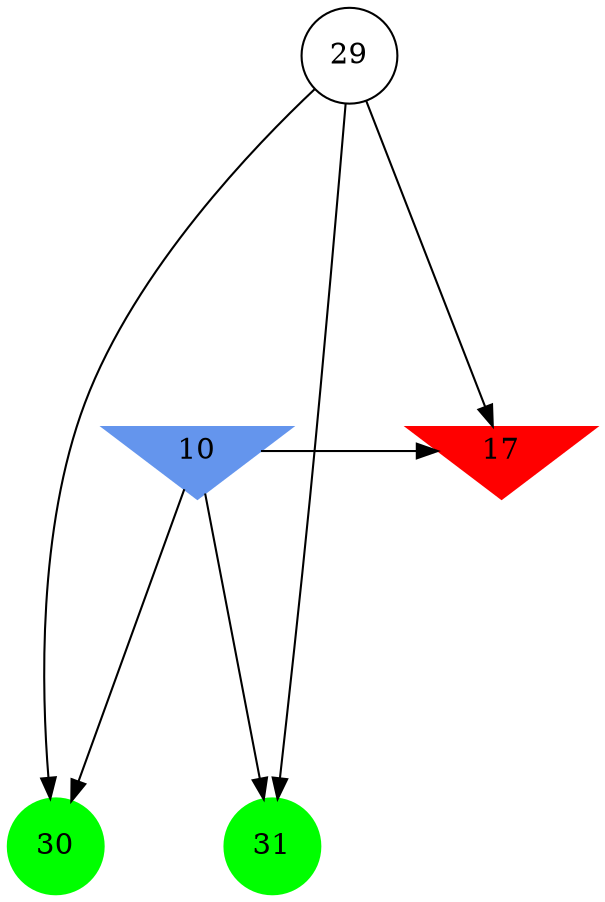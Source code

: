digraph brain {
	ranksep=2.0;
	10 [shape=invtriangle,style=filled,color=cornflowerblue];
	17 [shape=invtriangle,style=filled,color=red];
	29 [shape=circle,color=black];
	30 [shape=circle,style=filled,color=green];
	31 [shape=circle,style=filled,color=green];
	29	->	31;
	29	->	17;
	29	->	30;
	10	->	31;
	10	->	17;
	10	->	30;
	{ rank=same; 10; 17; }
	{ rank=same; 29; }
	{ rank=same; 30; 31; }
}
